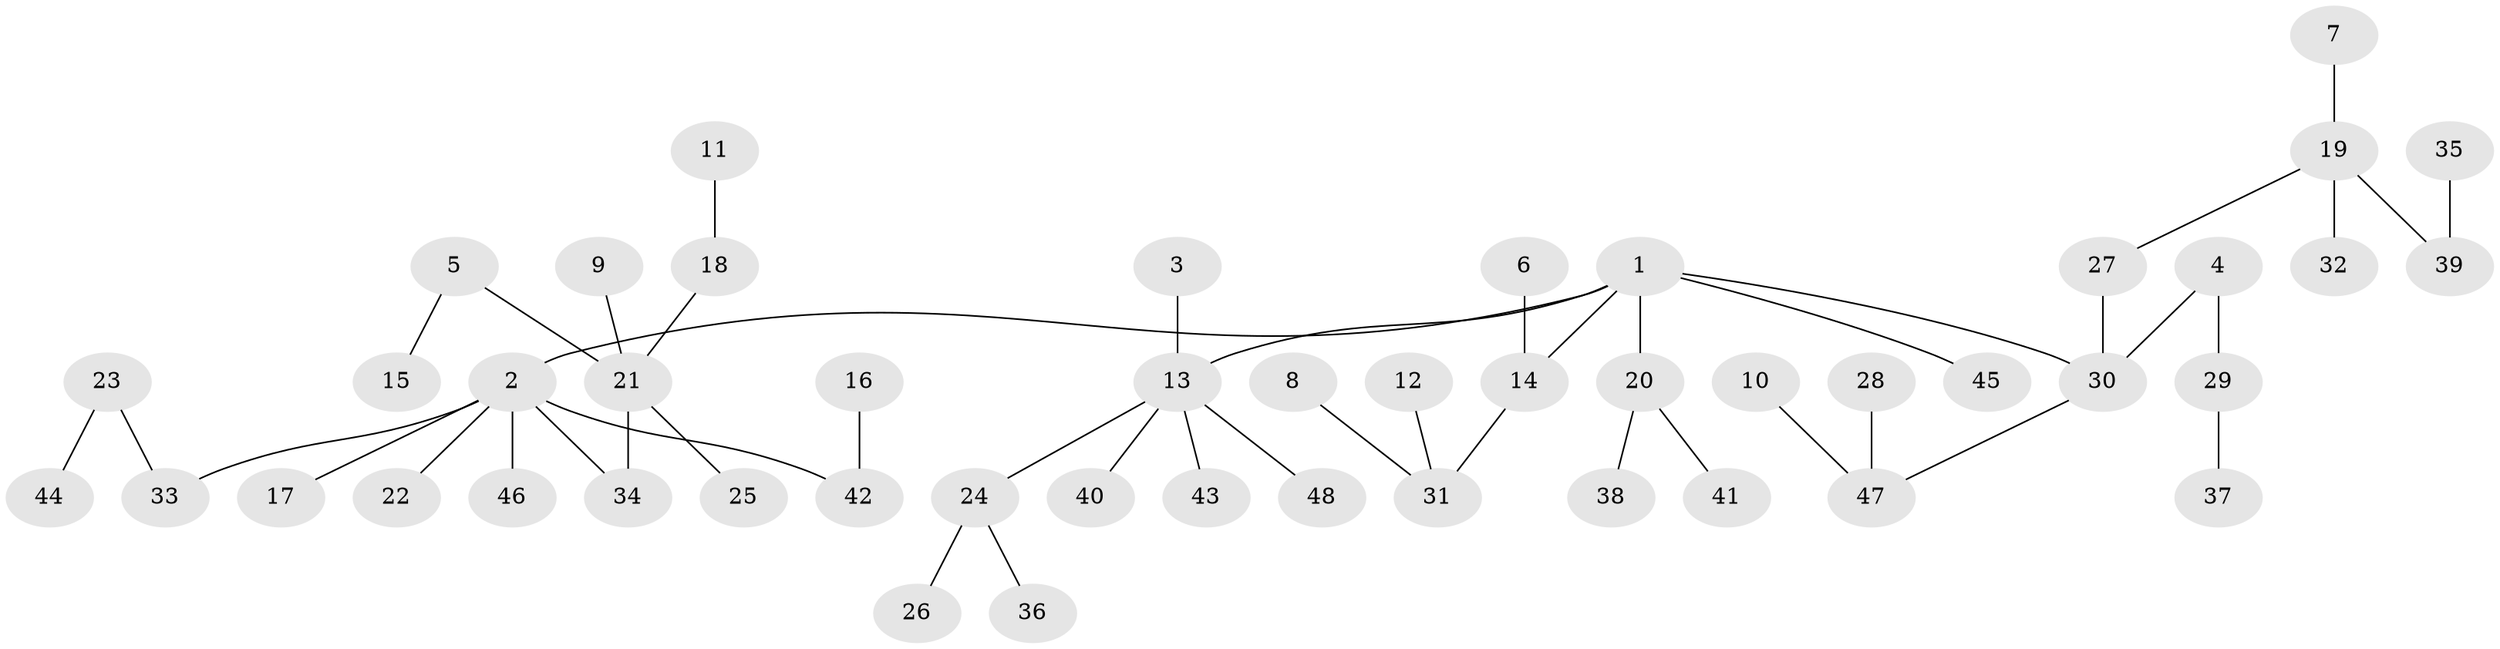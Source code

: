 // original degree distribution, {7: 0.021052631578947368, 6: 0.031578947368421054, 5: 0.021052631578947368, 2: 0.2736842105263158, 3: 0.10526315789473684, 4: 0.042105263157894736, 1: 0.5052631578947369}
// Generated by graph-tools (version 1.1) at 2025/50/03/09/25 03:50:17]
// undirected, 48 vertices, 47 edges
graph export_dot {
graph [start="1"]
  node [color=gray90,style=filled];
  1;
  2;
  3;
  4;
  5;
  6;
  7;
  8;
  9;
  10;
  11;
  12;
  13;
  14;
  15;
  16;
  17;
  18;
  19;
  20;
  21;
  22;
  23;
  24;
  25;
  26;
  27;
  28;
  29;
  30;
  31;
  32;
  33;
  34;
  35;
  36;
  37;
  38;
  39;
  40;
  41;
  42;
  43;
  44;
  45;
  46;
  47;
  48;
  1 -- 2 [weight=1.0];
  1 -- 13 [weight=1.0];
  1 -- 14 [weight=1.0];
  1 -- 20 [weight=1.0];
  1 -- 30 [weight=1.0];
  1 -- 45 [weight=1.0];
  2 -- 17 [weight=1.0];
  2 -- 22 [weight=1.0];
  2 -- 33 [weight=1.0];
  2 -- 34 [weight=1.0];
  2 -- 42 [weight=1.0];
  2 -- 46 [weight=1.0];
  3 -- 13 [weight=1.0];
  4 -- 29 [weight=1.0];
  4 -- 30 [weight=1.0];
  5 -- 15 [weight=1.0];
  5 -- 21 [weight=1.0];
  6 -- 14 [weight=1.0];
  7 -- 19 [weight=1.0];
  8 -- 31 [weight=1.0];
  9 -- 21 [weight=1.0];
  10 -- 47 [weight=1.0];
  11 -- 18 [weight=1.0];
  12 -- 31 [weight=1.0];
  13 -- 24 [weight=1.0];
  13 -- 40 [weight=1.0];
  13 -- 43 [weight=1.0];
  13 -- 48 [weight=1.0];
  14 -- 31 [weight=1.0];
  16 -- 42 [weight=1.0];
  18 -- 21 [weight=1.0];
  19 -- 27 [weight=1.0];
  19 -- 32 [weight=1.0];
  19 -- 39 [weight=1.0];
  20 -- 38 [weight=1.0];
  20 -- 41 [weight=1.0];
  21 -- 25 [weight=1.0];
  21 -- 34 [weight=1.0];
  23 -- 33 [weight=1.0];
  23 -- 44 [weight=1.0];
  24 -- 26 [weight=1.0];
  24 -- 36 [weight=1.0];
  27 -- 30 [weight=1.0];
  28 -- 47 [weight=1.0];
  29 -- 37 [weight=1.0];
  30 -- 47 [weight=1.0];
  35 -- 39 [weight=1.0];
}
